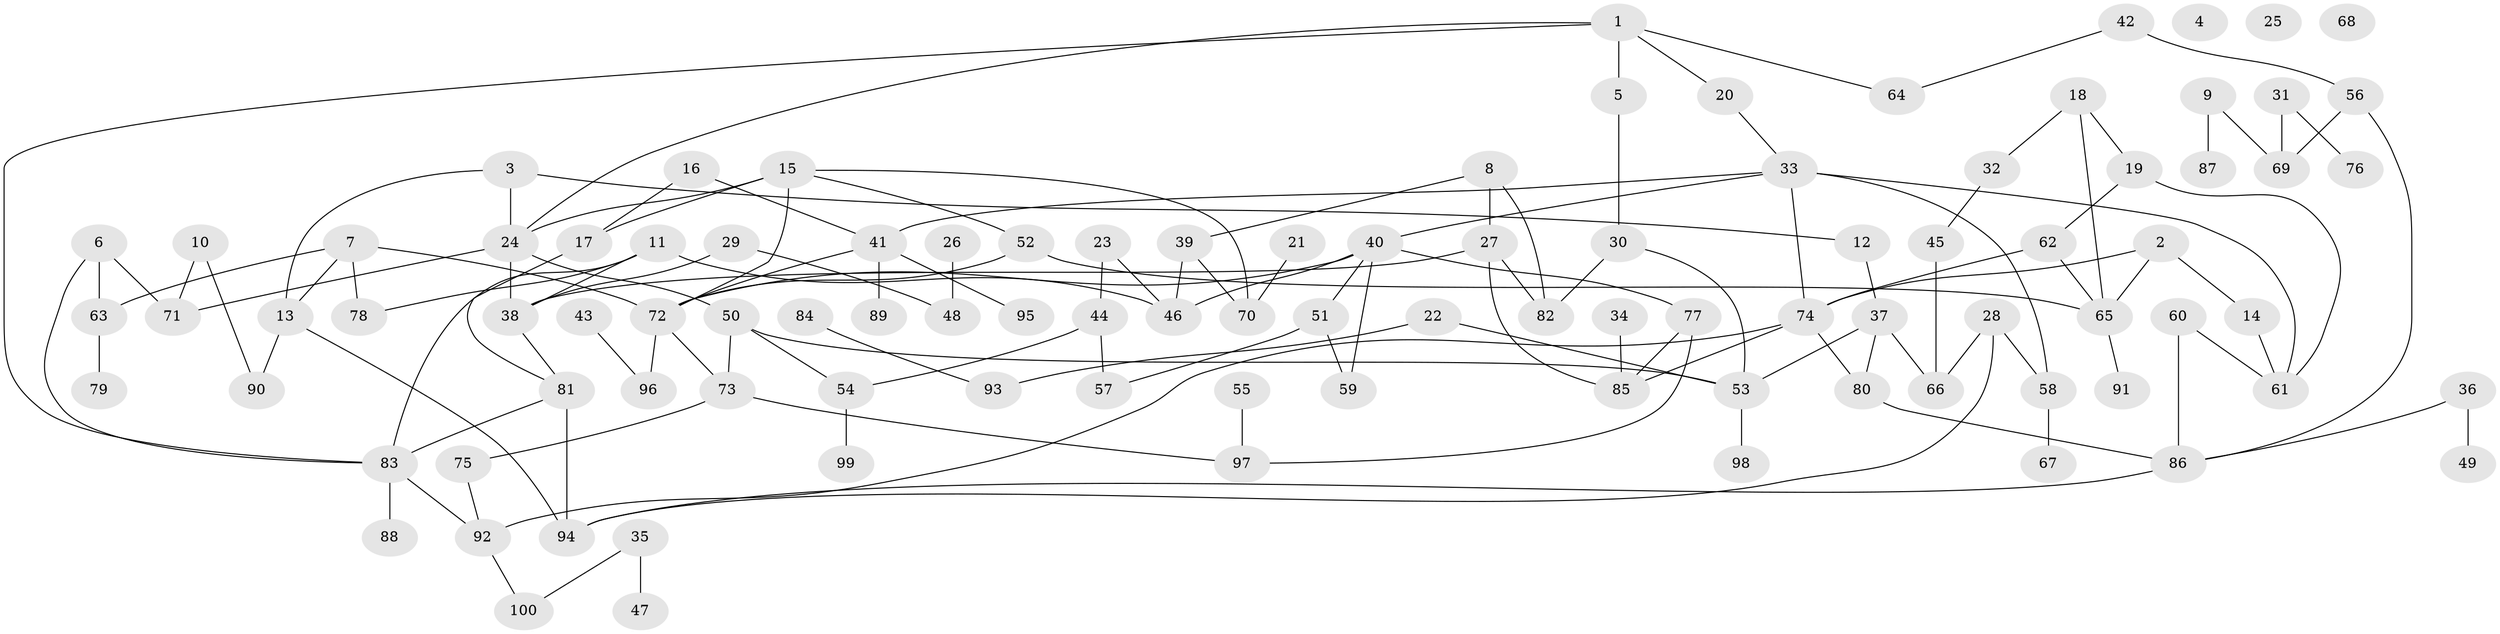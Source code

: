 // coarse degree distribution, {5: 0.07692307692307693, 7: 0.046153846153846156, 0: 0.046153846153846156, 3: 0.12307692307692308, 4: 0.2, 2: 0.2153846153846154, 6: 0.07692307692307693, 1: 0.2, 9: 0.015384615384615385}
// Generated by graph-tools (version 1.1) at 2025/23/03/03/25 07:23:27]
// undirected, 100 vertices, 137 edges
graph export_dot {
graph [start="1"]
  node [color=gray90,style=filled];
  1;
  2;
  3;
  4;
  5;
  6;
  7;
  8;
  9;
  10;
  11;
  12;
  13;
  14;
  15;
  16;
  17;
  18;
  19;
  20;
  21;
  22;
  23;
  24;
  25;
  26;
  27;
  28;
  29;
  30;
  31;
  32;
  33;
  34;
  35;
  36;
  37;
  38;
  39;
  40;
  41;
  42;
  43;
  44;
  45;
  46;
  47;
  48;
  49;
  50;
  51;
  52;
  53;
  54;
  55;
  56;
  57;
  58;
  59;
  60;
  61;
  62;
  63;
  64;
  65;
  66;
  67;
  68;
  69;
  70;
  71;
  72;
  73;
  74;
  75;
  76;
  77;
  78;
  79;
  80;
  81;
  82;
  83;
  84;
  85;
  86;
  87;
  88;
  89;
  90;
  91;
  92;
  93;
  94;
  95;
  96;
  97;
  98;
  99;
  100;
  1 -- 5;
  1 -- 20;
  1 -- 24;
  1 -- 64;
  1 -- 83;
  2 -- 14;
  2 -- 65;
  2 -- 74;
  3 -- 12;
  3 -- 13;
  3 -- 24;
  5 -- 30;
  6 -- 63;
  6 -- 71;
  6 -- 83;
  7 -- 13;
  7 -- 63;
  7 -- 72;
  7 -- 78;
  8 -- 27;
  8 -- 39;
  8 -- 82;
  9 -- 69;
  9 -- 87;
  10 -- 71;
  10 -- 90;
  11 -- 38;
  11 -- 46;
  11 -- 78;
  11 -- 83;
  12 -- 37;
  13 -- 90;
  13 -- 94;
  14 -- 61;
  15 -- 17;
  15 -- 24;
  15 -- 52;
  15 -- 70;
  15 -- 72;
  16 -- 17;
  16 -- 41;
  17 -- 81;
  18 -- 19;
  18 -- 32;
  18 -- 65;
  19 -- 61;
  19 -- 62;
  20 -- 33;
  21 -- 70;
  22 -- 53;
  22 -- 93;
  23 -- 44;
  23 -- 46;
  24 -- 38;
  24 -- 50;
  24 -- 71;
  26 -- 48;
  27 -- 38;
  27 -- 82;
  27 -- 85;
  28 -- 58;
  28 -- 66;
  28 -- 94;
  29 -- 38;
  29 -- 48;
  30 -- 53;
  30 -- 82;
  31 -- 69;
  31 -- 76;
  32 -- 45;
  33 -- 40;
  33 -- 41;
  33 -- 58;
  33 -- 61;
  33 -- 74;
  34 -- 85;
  35 -- 47;
  35 -- 100;
  36 -- 49;
  36 -- 86;
  37 -- 53;
  37 -- 66;
  37 -- 80;
  38 -- 81;
  39 -- 46;
  39 -- 70;
  40 -- 46;
  40 -- 51;
  40 -- 59;
  40 -- 72;
  40 -- 77;
  41 -- 72;
  41 -- 89;
  41 -- 95;
  42 -- 56;
  42 -- 64;
  43 -- 96;
  44 -- 54;
  44 -- 57;
  45 -- 66;
  50 -- 53;
  50 -- 54;
  50 -- 73;
  51 -- 57;
  51 -- 59;
  52 -- 65;
  52 -- 72;
  53 -- 98;
  54 -- 99;
  55 -- 97;
  56 -- 69;
  56 -- 86;
  58 -- 67;
  60 -- 61;
  60 -- 86;
  62 -- 65;
  62 -- 74;
  63 -- 79;
  65 -- 91;
  72 -- 73;
  72 -- 96;
  73 -- 75;
  73 -- 97;
  74 -- 80;
  74 -- 85;
  74 -- 92;
  75 -- 92;
  77 -- 85;
  77 -- 97;
  80 -- 86;
  81 -- 83;
  81 -- 94;
  83 -- 88;
  83 -- 92;
  84 -- 93;
  86 -- 94;
  92 -- 100;
}
